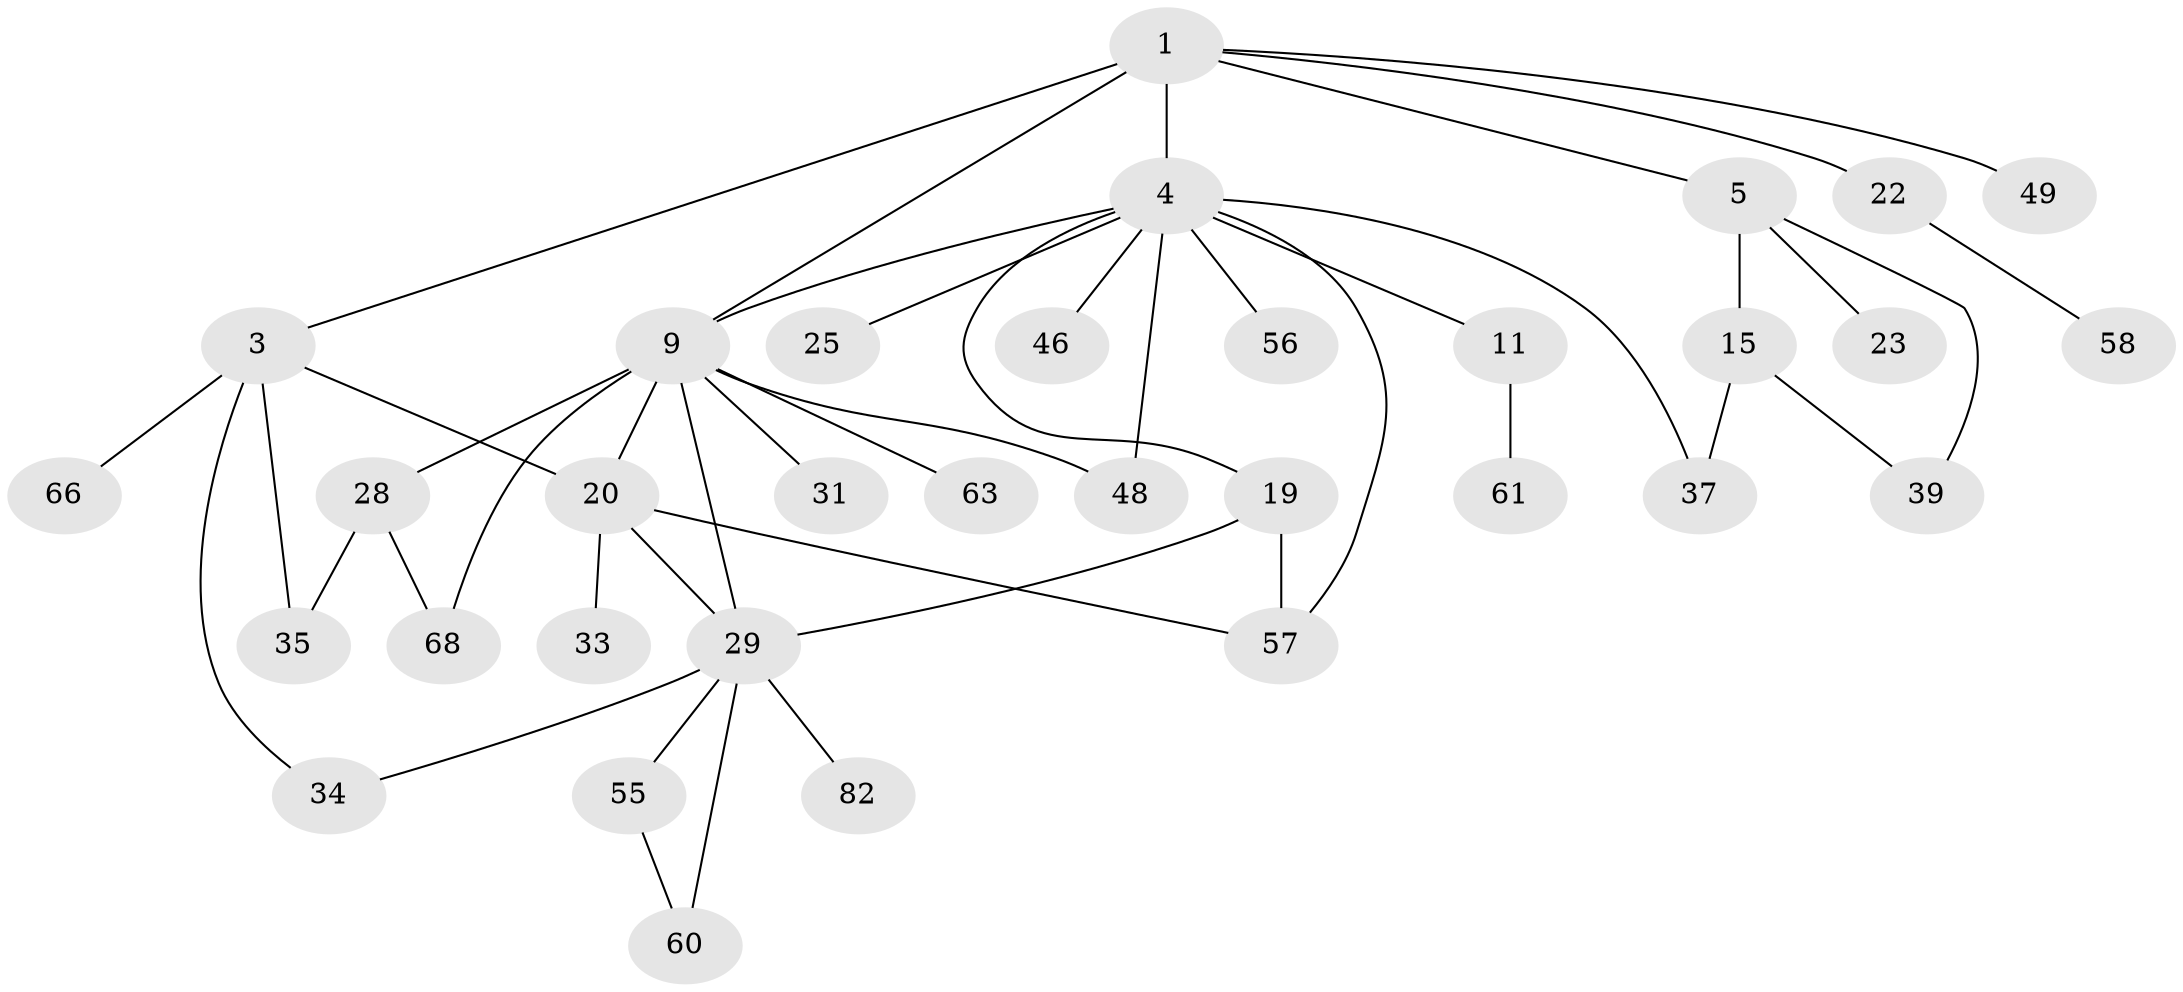 // original degree distribution, {2: 0.39759036144578314, 6: 0.03614457831325301, 5: 0.04819277108433735, 4: 0.060240963855421686, 3: 0.14457831325301204, 7: 0.012048192771084338, 1: 0.30120481927710846}
// Generated by graph-tools (version 1.1) at 2025/17/03/04/25 18:17:06]
// undirected, 33 vertices, 45 edges
graph export_dot {
graph [start="1"]
  node [color=gray90,style=filled];
  1 [super="+6+2"];
  3 [super="+17+54"];
  4 [super="+7+47+8"];
  5 [super="+12+36"];
  9 [super="+16+24+13+10"];
  11 [super="+83"];
  15;
  19 [super="+41"];
  20 [super="+21"];
  22 [super="+50"];
  23;
  25;
  28 [super="+32"];
  29 [super="+43"];
  31;
  33;
  34;
  35;
  37;
  39 [super="+59"];
  46;
  48;
  49;
  55;
  56 [super="+65"];
  57 [super="+64"];
  58;
  60 [super="+69"];
  61;
  63 [super="+71"];
  66;
  68;
  82;
  1 -- 22;
  1 -- 49;
  1 -- 3;
  1 -- 4;
  1 -- 5;
  1 -- 9 [weight=2];
  3 -- 35;
  3 -- 20;
  3 -- 34;
  3 -- 66;
  4 -- 11;
  4 -- 48;
  4 -- 19;
  4 -- 37;
  4 -- 25;
  4 -- 9;
  4 -- 56;
  4 -- 57;
  4 -- 46;
  5 -- 15;
  5 -- 23;
  5 -- 39;
  9 -- 48;
  9 -- 28;
  9 -- 29;
  9 -- 68;
  9 -- 20;
  9 -- 63;
  9 -- 31;
  11 -- 61;
  15 -- 39;
  15 -- 37;
  19 -- 57;
  19 -- 29;
  20 -- 57;
  20 -- 33;
  20 -- 29;
  22 -- 58;
  28 -- 35;
  28 -- 68;
  29 -- 55;
  29 -- 60;
  29 -- 34;
  29 -- 82;
  55 -- 60;
}
